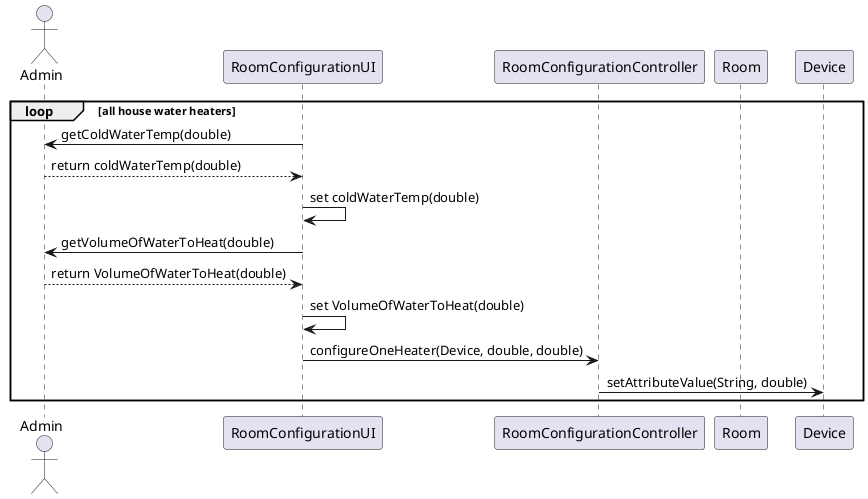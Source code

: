 @startuml
actor Admin
loop all house water heaters
    RoomConfigurationUI -> Admin: getColdWaterTemp(double)
    Admin --> RoomConfigurationUI: return coldWaterTemp(double)
    RoomConfigurationUI ->RoomConfigurationUI: set coldWaterTemp(double)
    RoomConfigurationUI -> Admin: getVolumeOfWaterToHeat(double)
    Admin --> RoomConfigurationUI: return VolumeOfWaterToHeat(double)
    RoomConfigurationUI -> RoomConfigurationUI: set VolumeOfWaterToHeat(double)
    RoomConfigurationUI -> RoomConfigurationController: configureOneHeater(Device, double, double)
    participant Room
    RoomConfigurationController -> Device: setAttributeValue(String, double)
end
@enduml